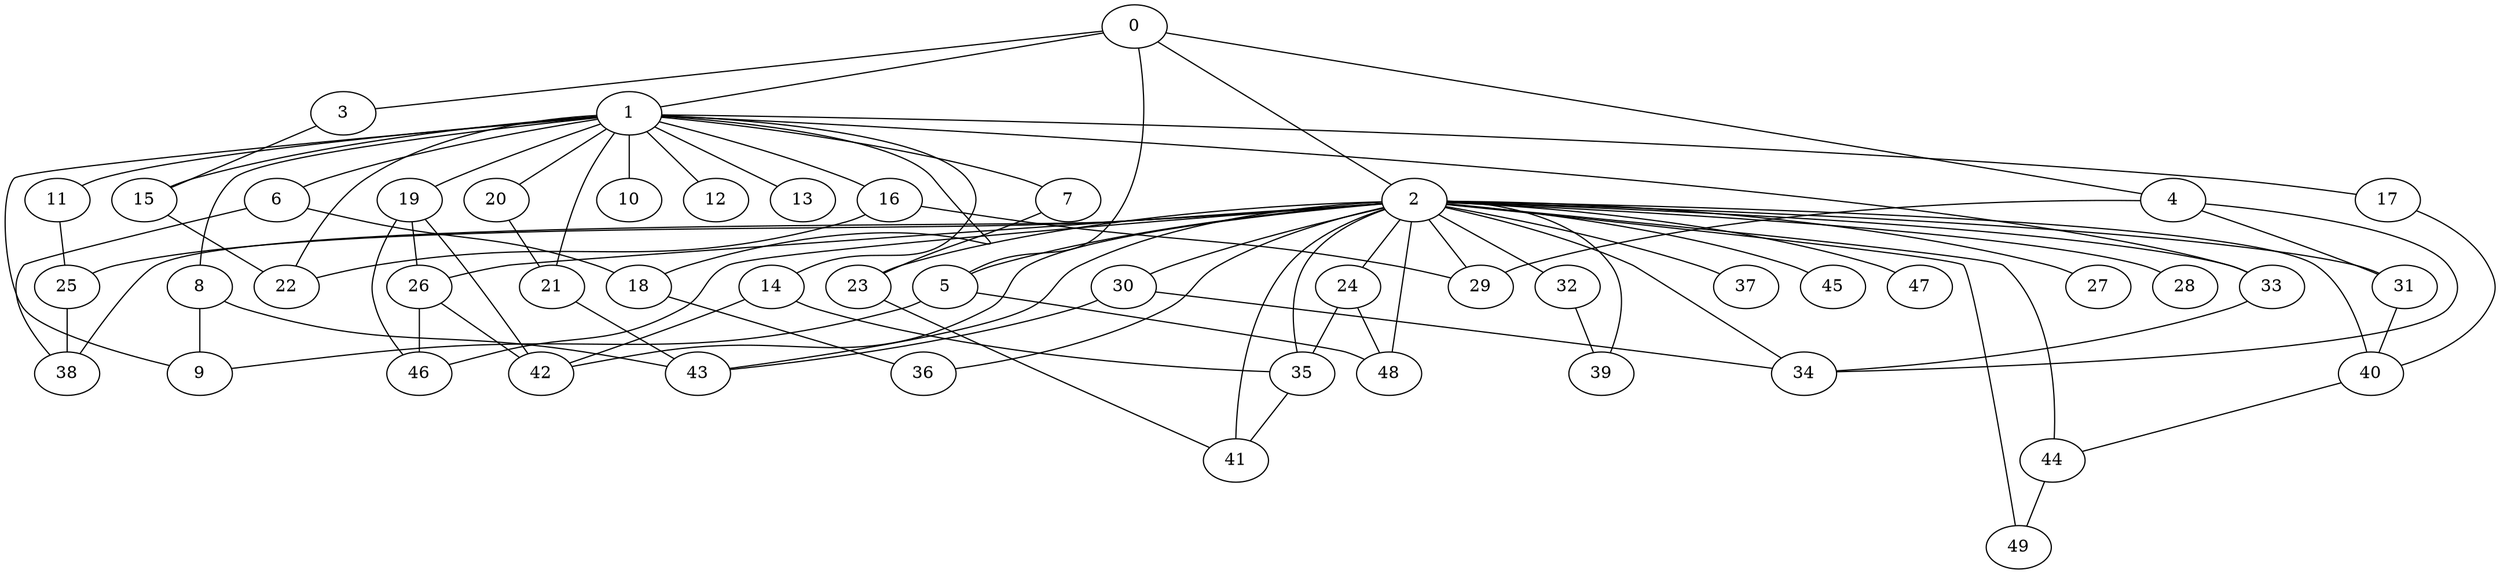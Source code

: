 
graph graphname {
    0 -- 1
0 -- 2
0 -- 3
0 -- 4
0 -- 5
1 -- 6
1 -- 7
1 -- 8
1 -- 9
1 -- 10
1 -- 11
1 -- 12
1 -- 13
1 -- 14
1 -- 15
1 -- 16
1 -- 17
1 -- 18
1 -- 19
1 -- 20
1 -- 21
1 -- 22
1 -- 33
2 -- 23
2 -- 24
2 -- 25
2 -- 26
2 -- 27
2 -- 28
2 -- 29
2 -- 30
2 -- 31
2 -- 32
2 -- 33
2 -- 34
2 -- 35
2 -- 36
2 -- 37
2 -- 38
2 -- 39
2 -- 40
2 -- 41
2 -- 42
2 -- 43
2 -- 44
2 -- 45
2 -- 46
2 -- 47
2 -- 48
2 -- 49
2 -- 5
3 -- 15
4 -- 31
4 -- 34
4 -- 29
5 -- 9
5 -- 48
6 -- 18
6 -- 38
7 -- 23
8 -- 9
8 -- 43
11 -- 25
14 -- 42
14 -- 35
15 -- 22
16 -- 29
16 -- 22
17 -- 40
18 -- 36
19 -- 26
19 -- 46
19 -- 42
20 -- 21
21 -- 43
23 -- 41
24 -- 48
24 -- 35
25 -- 38
26 -- 42
26 -- 46
30 -- 34
30 -- 43
31 -- 40
32 -- 39
33 -- 34
35 -- 41
40 -- 44
44 -- 49

}

